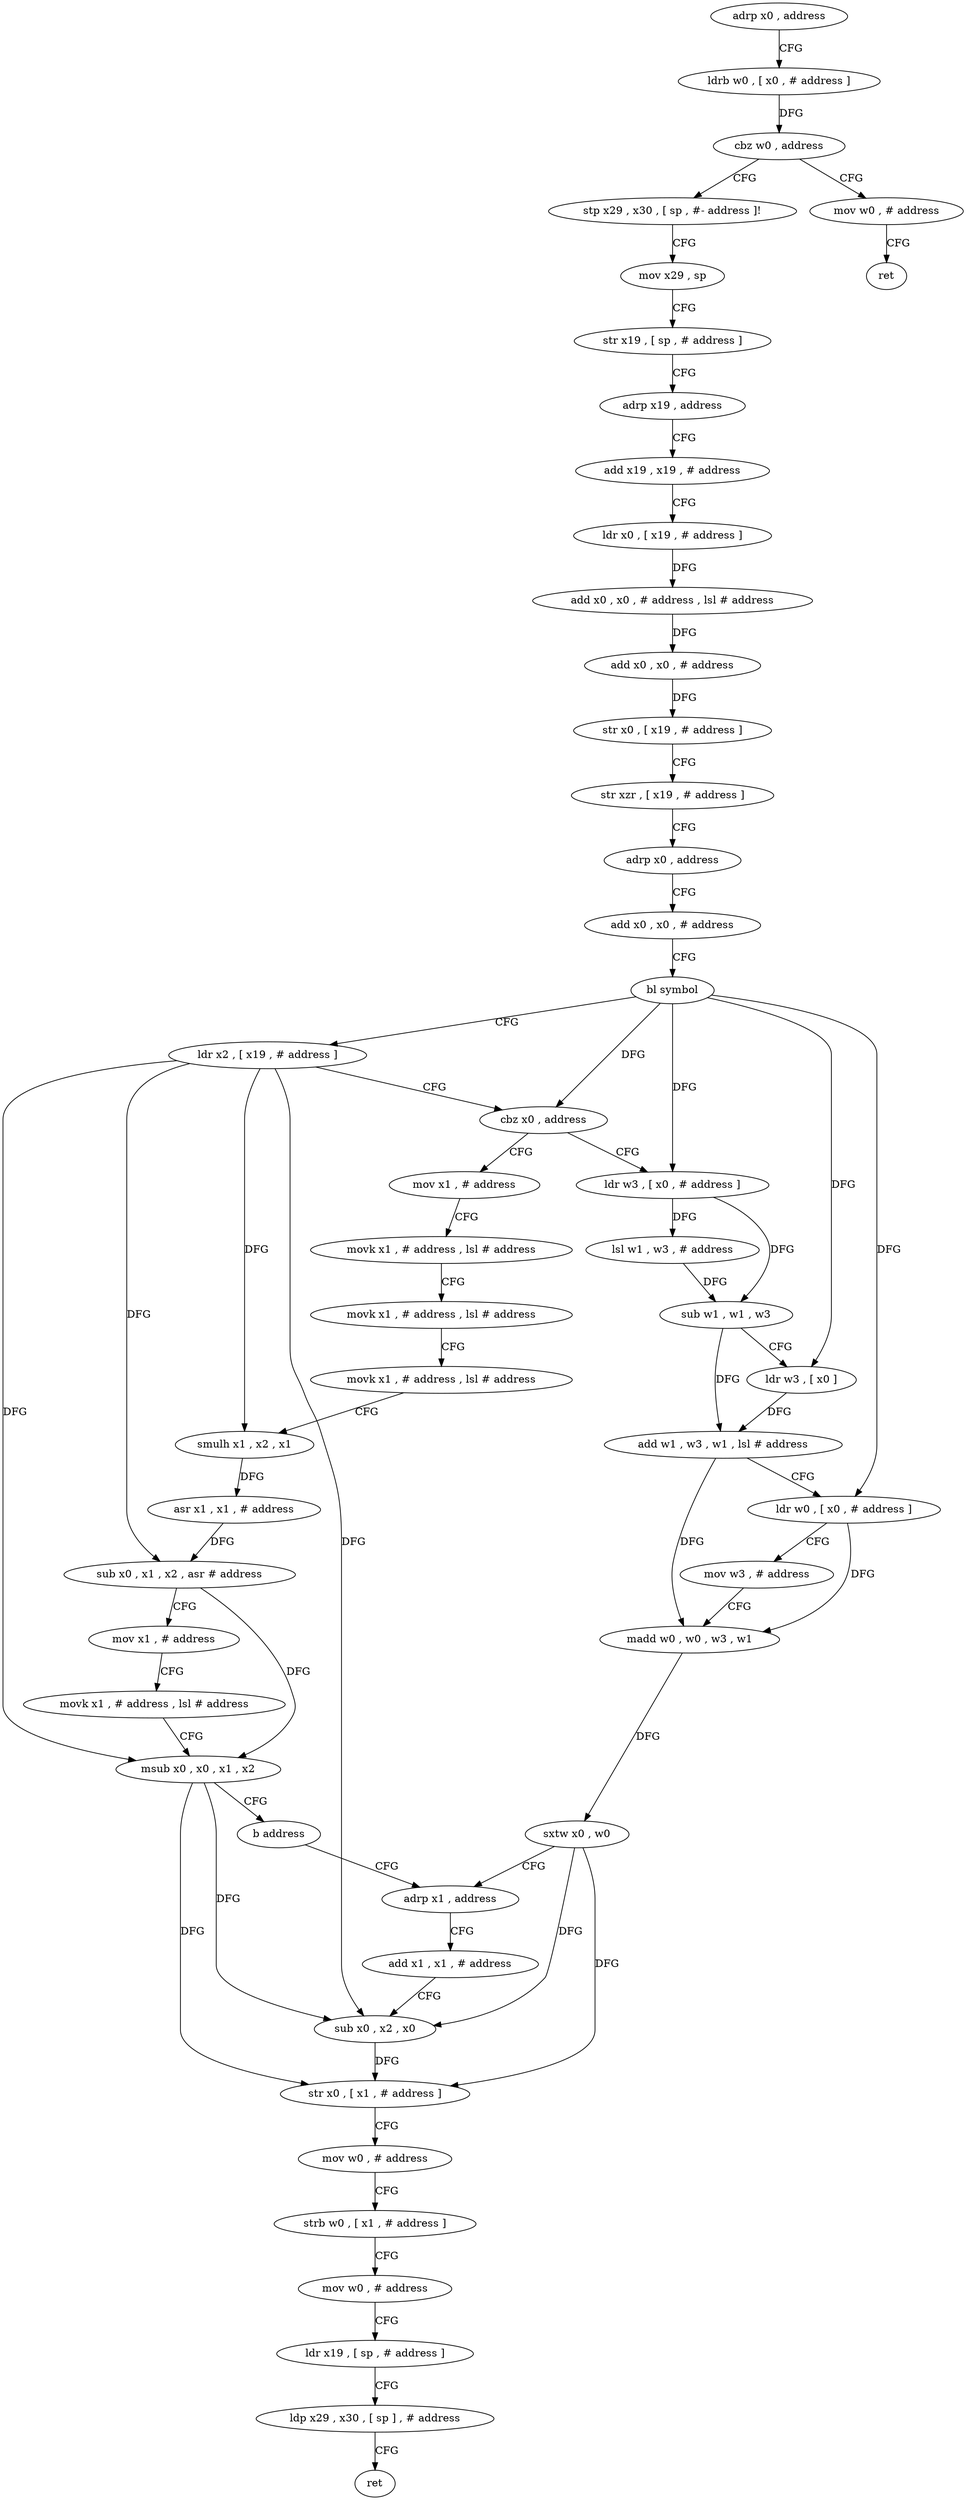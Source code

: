 digraph "func" {
"4254884" [label = "adrp x0 , address" ]
"4254888" [label = "ldrb w0 , [ x0 , # address ]" ]
"4254892" [label = "cbz w0 , address" ]
"4254904" [label = "stp x29 , x30 , [ sp , #- address ]!" ]
"4254896" [label = "mov w0 , # address" ]
"4254908" [label = "mov x29 , sp" ]
"4254912" [label = "str x19 , [ sp , # address ]" ]
"4254916" [label = "adrp x19 , address" ]
"4254920" [label = "add x19 , x19 , # address" ]
"4254924" [label = "ldr x0 , [ x19 , # address ]" ]
"4254928" [label = "add x0 , x0 , # address , lsl # address" ]
"4254932" [label = "add x0 , x0 , # address" ]
"4254936" [label = "str x0 , [ x19 , # address ]" ]
"4254940" [label = "str xzr , [ x19 , # address ]" ]
"4254944" [label = "adrp x0 , address" ]
"4254948" [label = "add x0 , x0 , # address" ]
"4254952" [label = "bl symbol" ]
"4254956" [label = "ldr x2 , [ x19 , # address ]" ]
"4254960" [label = "cbz x0 , address" ]
"4255040" [label = "mov x1 , # address" ]
"4254964" [label = "ldr w3 , [ x0 , # address ]" ]
"4254900" [label = "ret" ]
"4255044" [label = "movk x1 , # address , lsl # address" ]
"4255048" [label = "movk x1 , # address , lsl # address" ]
"4255052" [label = "movk x1 , # address , lsl # address" ]
"4255056" [label = "smulh x1 , x2 , x1" ]
"4255060" [label = "asr x1 , x1 , # address" ]
"4255064" [label = "sub x0 , x1 , x2 , asr # address" ]
"4255068" [label = "mov x1 , # address" ]
"4255072" [label = "movk x1 , # address , lsl # address" ]
"4255076" [label = "msub x0 , x0 , x1 , x2" ]
"4255080" [label = "b address" ]
"4255000" [label = "adrp x1 , address" ]
"4254968" [label = "lsl w1 , w3 , # address" ]
"4254972" [label = "sub w1 , w1 , w3" ]
"4254976" [label = "ldr w3 , [ x0 ]" ]
"4254980" [label = "add w1 , w3 , w1 , lsl # address" ]
"4254984" [label = "ldr w0 , [ x0 , # address ]" ]
"4254988" [label = "mov w3 , # address" ]
"4254992" [label = "madd w0 , w0 , w3 , w1" ]
"4254996" [label = "sxtw x0 , w0" ]
"4255004" [label = "add x1 , x1 , # address" ]
"4255008" [label = "sub x0 , x2 , x0" ]
"4255012" [label = "str x0 , [ x1 , # address ]" ]
"4255016" [label = "mov w0 , # address" ]
"4255020" [label = "strb w0 , [ x1 , # address ]" ]
"4255024" [label = "mov w0 , # address" ]
"4255028" [label = "ldr x19 , [ sp , # address ]" ]
"4255032" [label = "ldp x29 , x30 , [ sp ] , # address" ]
"4255036" [label = "ret" ]
"4254884" -> "4254888" [ label = "CFG" ]
"4254888" -> "4254892" [ label = "DFG" ]
"4254892" -> "4254904" [ label = "CFG" ]
"4254892" -> "4254896" [ label = "CFG" ]
"4254904" -> "4254908" [ label = "CFG" ]
"4254896" -> "4254900" [ label = "CFG" ]
"4254908" -> "4254912" [ label = "CFG" ]
"4254912" -> "4254916" [ label = "CFG" ]
"4254916" -> "4254920" [ label = "CFG" ]
"4254920" -> "4254924" [ label = "CFG" ]
"4254924" -> "4254928" [ label = "DFG" ]
"4254928" -> "4254932" [ label = "DFG" ]
"4254932" -> "4254936" [ label = "DFG" ]
"4254936" -> "4254940" [ label = "CFG" ]
"4254940" -> "4254944" [ label = "CFG" ]
"4254944" -> "4254948" [ label = "CFG" ]
"4254948" -> "4254952" [ label = "CFG" ]
"4254952" -> "4254956" [ label = "CFG" ]
"4254952" -> "4254960" [ label = "DFG" ]
"4254952" -> "4254964" [ label = "DFG" ]
"4254952" -> "4254976" [ label = "DFG" ]
"4254952" -> "4254984" [ label = "DFG" ]
"4254956" -> "4254960" [ label = "CFG" ]
"4254956" -> "4255056" [ label = "DFG" ]
"4254956" -> "4255064" [ label = "DFG" ]
"4254956" -> "4255076" [ label = "DFG" ]
"4254956" -> "4255008" [ label = "DFG" ]
"4254960" -> "4255040" [ label = "CFG" ]
"4254960" -> "4254964" [ label = "CFG" ]
"4255040" -> "4255044" [ label = "CFG" ]
"4254964" -> "4254968" [ label = "DFG" ]
"4254964" -> "4254972" [ label = "DFG" ]
"4255044" -> "4255048" [ label = "CFG" ]
"4255048" -> "4255052" [ label = "CFG" ]
"4255052" -> "4255056" [ label = "CFG" ]
"4255056" -> "4255060" [ label = "DFG" ]
"4255060" -> "4255064" [ label = "DFG" ]
"4255064" -> "4255068" [ label = "CFG" ]
"4255064" -> "4255076" [ label = "DFG" ]
"4255068" -> "4255072" [ label = "CFG" ]
"4255072" -> "4255076" [ label = "CFG" ]
"4255076" -> "4255080" [ label = "CFG" ]
"4255076" -> "4255008" [ label = "DFG" ]
"4255076" -> "4255012" [ label = "DFG" ]
"4255080" -> "4255000" [ label = "CFG" ]
"4255000" -> "4255004" [ label = "CFG" ]
"4254968" -> "4254972" [ label = "DFG" ]
"4254972" -> "4254976" [ label = "CFG" ]
"4254972" -> "4254980" [ label = "DFG" ]
"4254976" -> "4254980" [ label = "DFG" ]
"4254980" -> "4254984" [ label = "CFG" ]
"4254980" -> "4254992" [ label = "DFG" ]
"4254984" -> "4254988" [ label = "CFG" ]
"4254984" -> "4254992" [ label = "DFG" ]
"4254988" -> "4254992" [ label = "CFG" ]
"4254992" -> "4254996" [ label = "DFG" ]
"4254996" -> "4255000" [ label = "CFG" ]
"4254996" -> "4255008" [ label = "DFG" ]
"4254996" -> "4255012" [ label = "DFG" ]
"4255004" -> "4255008" [ label = "CFG" ]
"4255008" -> "4255012" [ label = "DFG" ]
"4255012" -> "4255016" [ label = "CFG" ]
"4255016" -> "4255020" [ label = "CFG" ]
"4255020" -> "4255024" [ label = "CFG" ]
"4255024" -> "4255028" [ label = "CFG" ]
"4255028" -> "4255032" [ label = "CFG" ]
"4255032" -> "4255036" [ label = "CFG" ]
}
